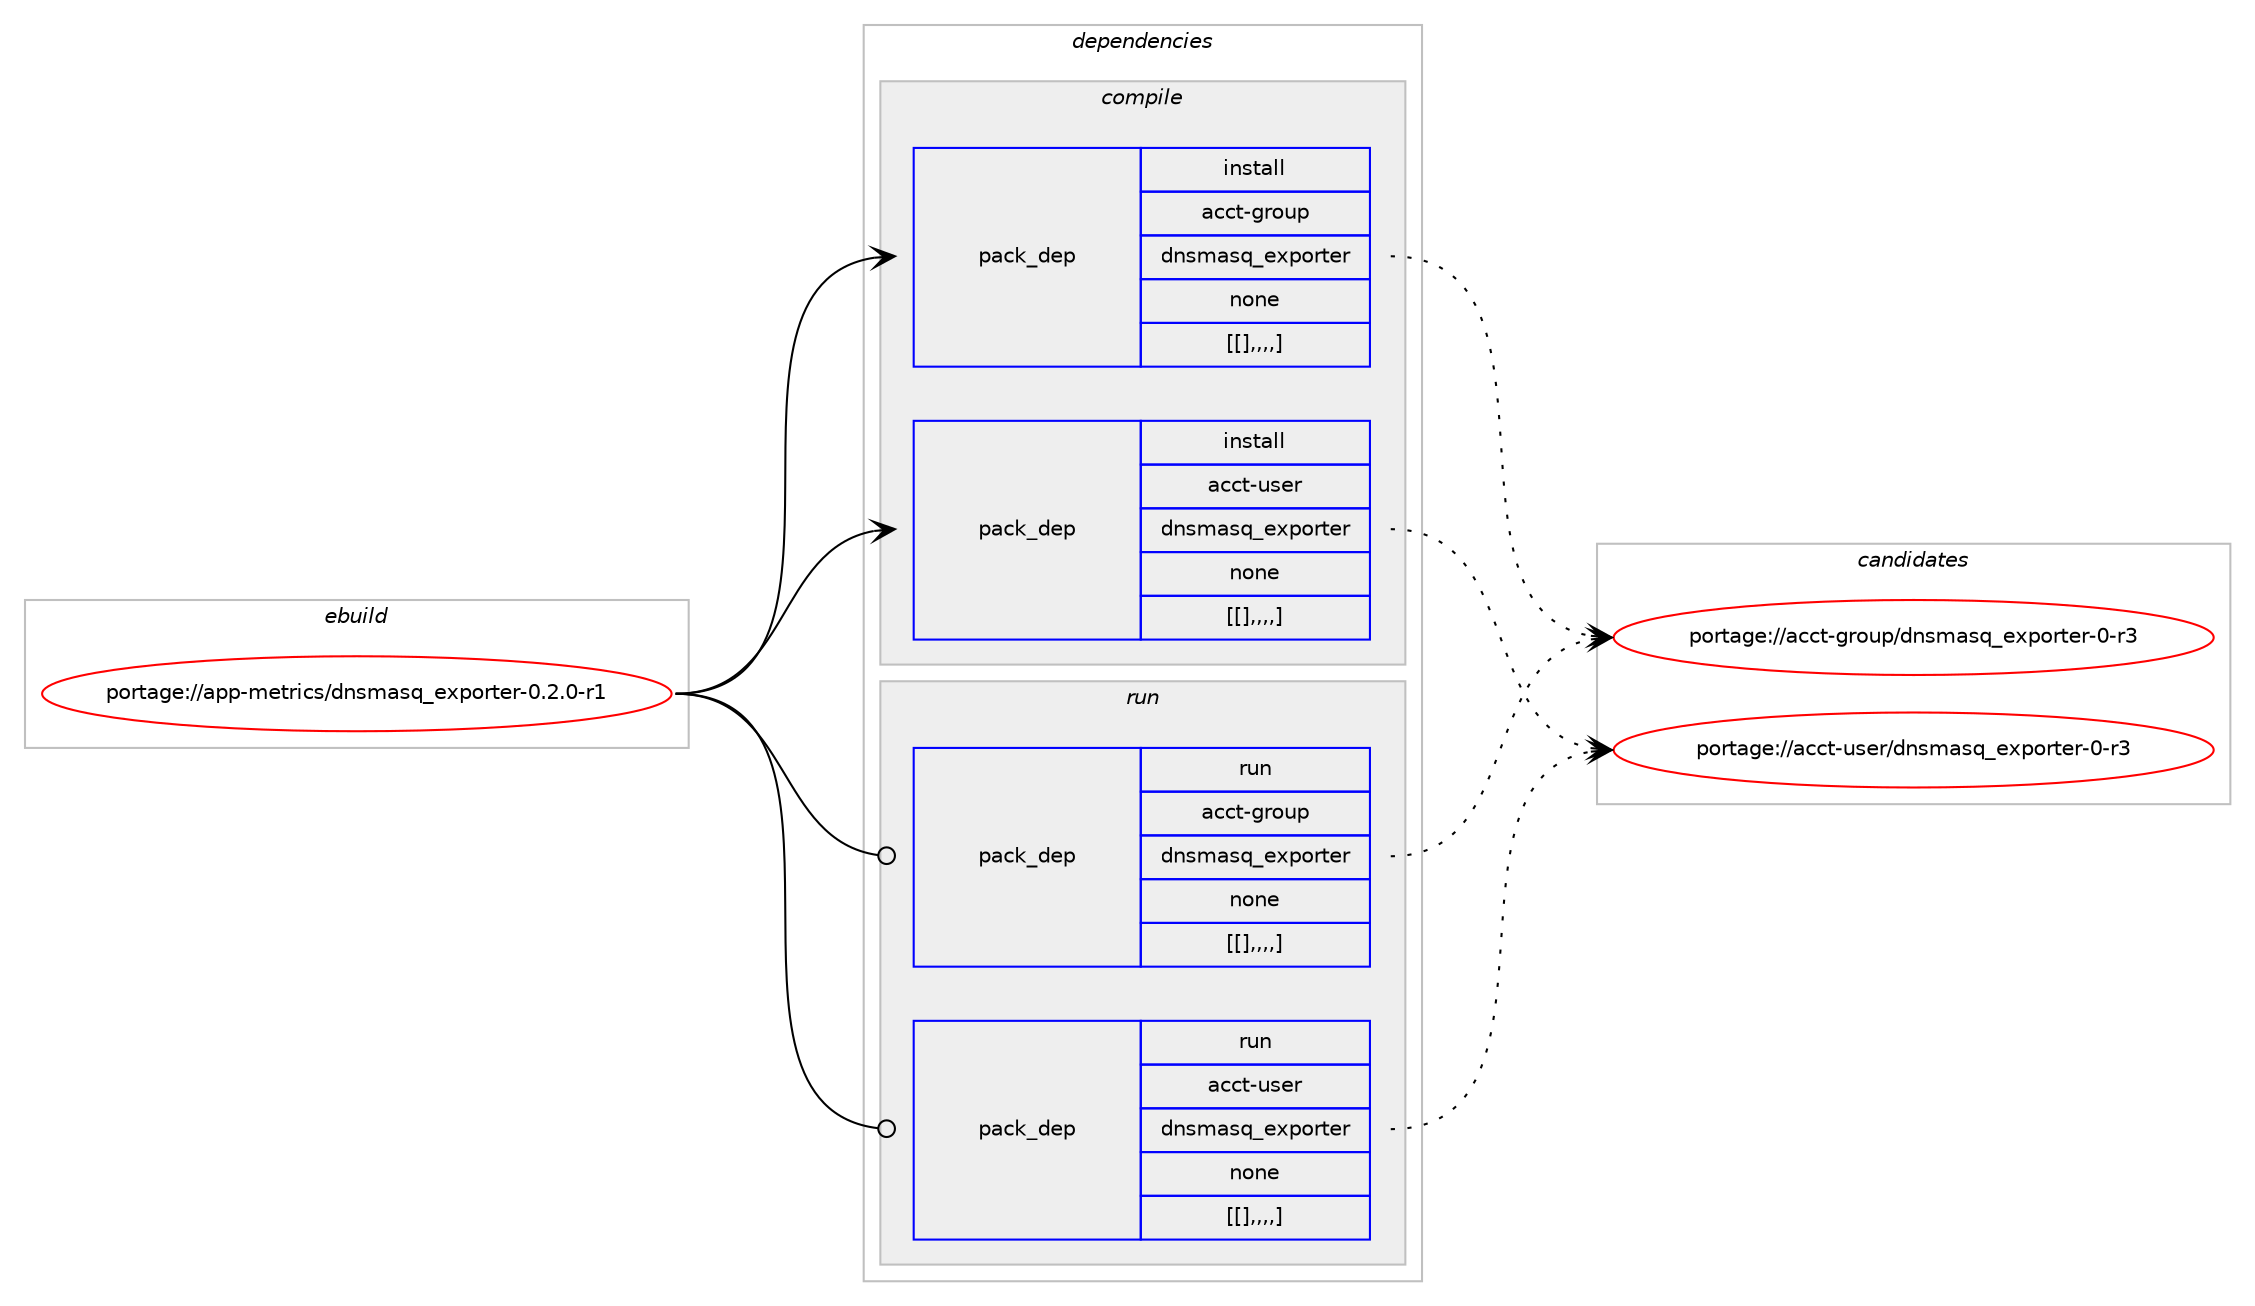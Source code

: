 digraph prolog {

# *************
# Graph options
# *************

newrank=true;
concentrate=true;
compound=true;
graph [rankdir=LR,fontname=Helvetica,fontsize=10,ranksep=1.5];#, ranksep=2.5, nodesep=0.2];
edge  [arrowhead=vee];
node  [fontname=Helvetica,fontsize=10];

# **********
# The ebuild
# **********

subgraph cluster_leftcol {
color=gray;
label=<<i>ebuild</i>>;
id [label="portage://app-metrics/dnsmasq_exporter-0.2.0-r1", color=red, width=4, href="../app-metrics/dnsmasq_exporter-0.2.0-r1.svg"];
}

# ****************
# The dependencies
# ****************

subgraph cluster_midcol {
color=gray;
label=<<i>dependencies</i>>;
subgraph cluster_compile {
fillcolor="#eeeeee";
style=filled;
label=<<i>compile</i>>;
subgraph pack27755 {
dependency39811 [label=<<TABLE BORDER="0" CELLBORDER="1" CELLSPACING="0" CELLPADDING="4" WIDTH="220"><TR><TD ROWSPAN="6" CELLPADDING="30">pack_dep</TD></TR><TR><TD WIDTH="110">install</TD></TR><TR><TD>acct-group</TD></TR><TR><TD>dnsmasq_exporter</TD></TR><TR><TD>none</TD></TR><TR><TD>[[],,,,]</TD></TR></TABLE>>, shape=none, color=blue];
}
id:e -> dependency39811:w [weight=20,style="solid",arrowhead="vee"];
subgraph pack27756 {
dependency39812 [label=<<TABLE BORDER="0" CELLBORDER="1" CELLSPACING="0" CELLPADDING="4" WIDTH="220"><TR><TD ROWSPAN="6" CELLPADDING="30">pack_dep</TD></TR><TR><TD WIDTH="110">install</TD></TR><TR><TD>acct-user</TD></TR><TR><TD>dnsmasq_exporter</TD></TR><TR><TD>none</TD></TR><TR><TD>[[],,,,]</TD></TR></TABLE>>, shape=none, color=blue];
}
id:e -> dependency39812:w [weight=20,style="solid",arrowhead="vee"];
}
subgraph cluster_compileandrun {
fillcolor="#eeeeee";
style=filled;
label=<<i>compile and run</i>>;
}
subgraph cluster_run {
fillcolor="#eeeeee";
style=filled;
label=<<i>run</i>>;
subgraph pack27757 {
dependency39813 [label=<<TABLE BORDER="0" CELLBORDER="1" CELLSPACING="0" CELLPADDING="4" WIDTH="220"><TR><TD ROWSPAN="6" CELLPADDING="30">pack_dep</TD></TR><TR><TD WIDTH="110">run</TD></TR><TR><TD>acct-group</TD></TR><TR><TD>dnsmasq_exporter</TD></TR><TR><TD>none</TD></TR><TR><TD>[[],,,,]</TD></TR></TABLE>>, shape=none, color=blue];
}
id:e -> dependency39813:w [weight=20,style="solid",arrowhead="odot"];
subgraph pack27758 {
dependency39814 [label=<<TABLE BORDER="0" CELLBORDER="1" CELLSPACING="0" CELLPADDING="4" WIDTH="220"><TR><TD ROWSPAN="6" CELLPADDING="30">pack_dep</TD></TR><TR><TD WIDTH="110">run</TD></TR><TR><TD>acct-user</TD></TR><TR><TD>dnsmasq_exporter</TD></TR><TR><TD>none</TD></TR><TR><TD>[[],,,,]</TD></TR></TABLE>>, shape=none, color=blue];
}
id:e -> dependency39814:w [weight=20,style="solid",arrowhead="odot"];
}
}

# **************
# The candidates
# **************

subgraph cluster_choices {
rank=same;
color=gray;
label=<<i>candidates</i>>;

subgraph choice27755 {
color=black;
nodesep=1;
choice9799991164510311411111711247100110115109971151139510112011211111411610111445484511451 [label="portage://acct-group/dnsmasq_exporter-0-r3", color=red, width=4,href="../acct-group/dnsmasq_exporter-0-r3.svg"];
dependency39811:e -> choice9799991164510311411111711247100110115109971151139510112011211111411610111445484511451:w [style=dotted,weight="100"];
}
subgraph choice27756 {
color=black;
nodesep=1;
choice9799991164511711510111447100110115109971151139510112011211111411610111445484511451 [label="portage://acct-user/dnsmasq_exporter-0-r3", color=red, width=4,href="../acct-user/dnsmasq_exporter-0-r3.svg"];
dependency39812:e -> choice9799991164511711510111447100110115109971151139510112011211111411610111445484511451:w [style=dotted,weight="100"];
}
subgraph choice27757 {
color=black;
nodesep=1;
choice9799991164510311411111711247100110115109971151139510112011211111411610111445484511451 [label="portage://acct-group/dnsmasq_exporter-0-r3", color=red, width=4,href="../acct-group/dnsmasq_exporter-0-r3.svg"];
dependency39813:e -> choice9799991164510311411111711247100110115109971151139510112011211111411610111445484511451:w [style=dotted,weight="100"];
}
subgraph choice27758 {
color=black;
nodesep=1;
choice9799991164511711510111447100110115109971151139510112011211111411610111445484511451 [label="portage://acct-user/dnsmasq_exporter-0-r3", color=red, width=4,href="../acct-user/dnsmasq_exporter-0-r3.svg"];
dependency39814:e -> choice9799991164511711510111447100110115109971151139510112011211111411610111445484511451:w [style=dotted,weight="100"];
}
}

}
